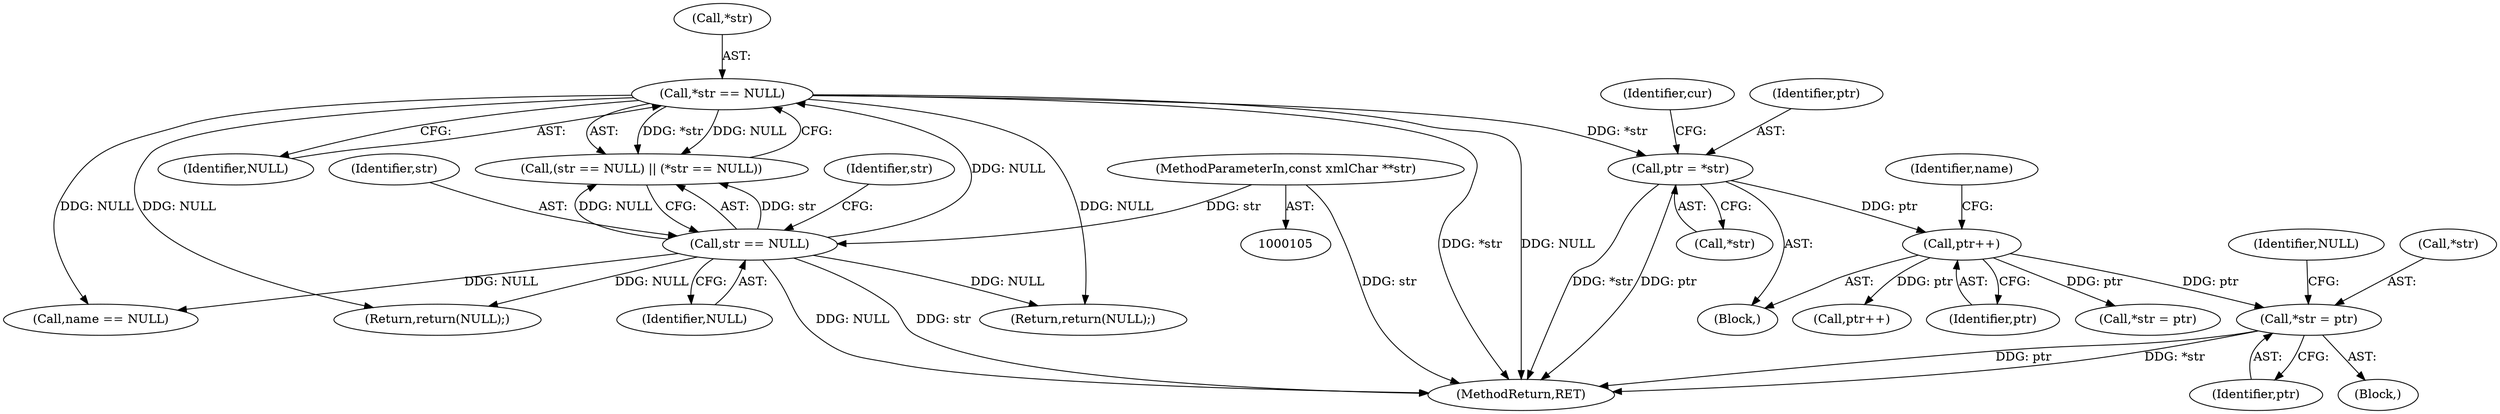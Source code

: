 digraph "0_Chrome_d0947db40187f4708c58e64cbd6013faf9eddeed_35@pointer" {
"1000179" [label="(Call,*str = ptr)"];
"1000141" [label="(Call,ptr++)"];
"1000127" [label="(Call,ptr = *str)"];
"1000121" [label="(Call,*str == NULL)"];
"1000118" [label="(Call,str == NULL)"];
"1000107" [label="(MethodParameterIn,const xmlChar **str)"];
"1000108" [label="(Block,)"];
"1000185" [label="(Call,ptr++)"];
"1000179" [label="(Call,*str = ptr)"];
"1000124" [label="(Identifier,NULL)"];
"1000184" [label="(Identifier,NULL)"];
"1000118" [label="(Call,str == NULL)"];
"1000129" [label="(Call,*str)"];
"1000107" [label="(MethodParameterIn,const xmlChar **str)"];
"1000127" [label="(Call,ptr = *str)"];
"1000141" [label="(Call,ptr++)"];
"1000142" [label="(Identifier,ptr)"];
"1000180" [label="(Call,*str)"];
"1000125" [label="(Return,return(NULL);)"];
"1000119" [label="(Identifier,str)"];
"1000158" [label="(Call,*str = ptr)"];
"1000172" [label="(Block,)"];
"1000150" [label="(Call,name == NULL)"];
"1000117" [label="(Call,(str == NULL) || (*str == NULL))"];
"1000122" [label="(Call,*str)"];
"1000123" [label="(Identifier,str)"];
"1000144" [label="(Identifier,name)"];
"1000299" [label="(MethodReturn,RET)"];
"1000139" [label="(Return,return(NULL);)"];
"1000121" [label="(Call,*str == NULL)"];
"1000132" [label="(Identifier,cur)"];
"1000128" [label="(Identifier,ptr)"];
"1000182" [label="(Identifier,ptr)"];
"1000120" [label="(Identifier,NULL)"];
"1000179" -> "1000172"  [label="AST: "];
"1000179" -> "1000182"  [label="CFG: "];
"1000180" -> "1000179"  [label="AST: "];
"1000182" -> "1000179"  [label="AST: "];
"1000184" -> "1000179"  [label="CFG: "];
"1000179" -> "1000299"  [label="DDG: ptr"];
"1000179" -> "1000299"  [label="DDG: *str"];
"1000141" -> "1000179"  [label="DDG: ptr"];
"1000141" -> "1000108"  [label="AST: "];
"1000141" -> "1000142"  [label="CFG: "];
"1000142" -> "1000141"  [label="AST: "];
"1000144" -> "1000141"  [label="CFG: "];
"1000127" -> "1000141"  [label="DDG: ptr"];
"1000141" -> "1000158"  [label="DDG: ptr"];
"1000141" -> "1000185"  [label="DDG: ptr"];
"1000127" -> "1000108"  [label="AST: "];
"1000127" -> "1000129"  [label="CFG: "];
"1000128" -> "1000127"  [label="AST: "];
"1000129" -> "1000127"  [label="AST: "];
"1000132" -> "1000127"  [label="CFG: "];
"1000127" -> "1000299"  [label="DDG: *str"];
"1000127" -> "1000299"  [label="DDG: ptr"];
"1000121" -> "1000127"  [label="DDG: *str"];
"1000121" -> "1000117"  [label="AST: "];
"1000121" -> "1000124"  [label="CFG: "];
"1000122" -> "1000121"  [label="AST: "];
"1000124" -> "1000121"  [label="AST: "];
"1000117" -> "1000121"  [label="CFG: "];
"1000121" -> "1000299"  [label="DDG: *str"];
"1000121" -> "1000299"  [label="DDG: NULL"];
"1000121" -> "1000117"  [label="DDG: *str"];
"1000121" -> "1000117"  [label="DDG: NULL"];
"1000118" -> "1000121"  [label="DDG: NULL"];
"1000121" -> "1000125"  [label="DDG: NULL"];
"1000121" -> "1000139"  [label="DDG: NULL"];
"1000121" -> "1000150"  [label="DDG: NULL"];
"1000118" -> "1000117"  [label="AST: "];
"1000118" -> "1000120"  [label="CFG: "];
"1000119" -> "1000118"  [label="AST: "];
"1000120" -> "1000118"  [label="AST: "];
"1000123" -> "1000118"  [label="CFG: "];
"1000117" -> "1000118"  [label="CFG: "];
"1000118" -> "1000299"  [label="DDG: NULL"];
"1000118" -> "1000299"  [label="DDG: str"];
"1000118" -> "1000117"  [label="DDG: str"];
"1000118" -> "1000117"  [label="DDG: NULL"];
"1000107" -> "1000118"  [label="DDG: str"];
"1000118" -> "1000125"  [label="DDG: NULL"];
"1000118" -> "1000139"  [label="DDG: NULL"];
"1000118" -> "1000150"  [label="DDG: NULL"];
"1000107" -> "1000105"  [label="AST: "];
"1000107" -> "1000299"  [label="DDG: str"];
}
